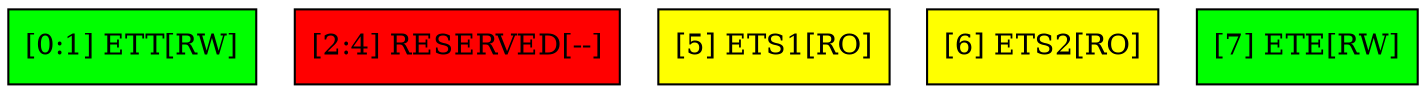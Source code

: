 digraph ETXCSR{
node [shape = "record" 
 style="filled" ];
node0 [ label = "[0:1] ETT[RW]"
 fillcolor = "green"];
node1 [ label = "[2:4] RESERVED[--]"
 fillcolor = "red"];
node2 [ label = "[5] ETS1[RO]"
 fillcolor = "yellow"];
node3 [ label = "[6] ETS2[RO]"
 fillcolor = "yellow"];
node4 [ label = "[7] ETE[RW]"
 fillcolor = "green"];
}